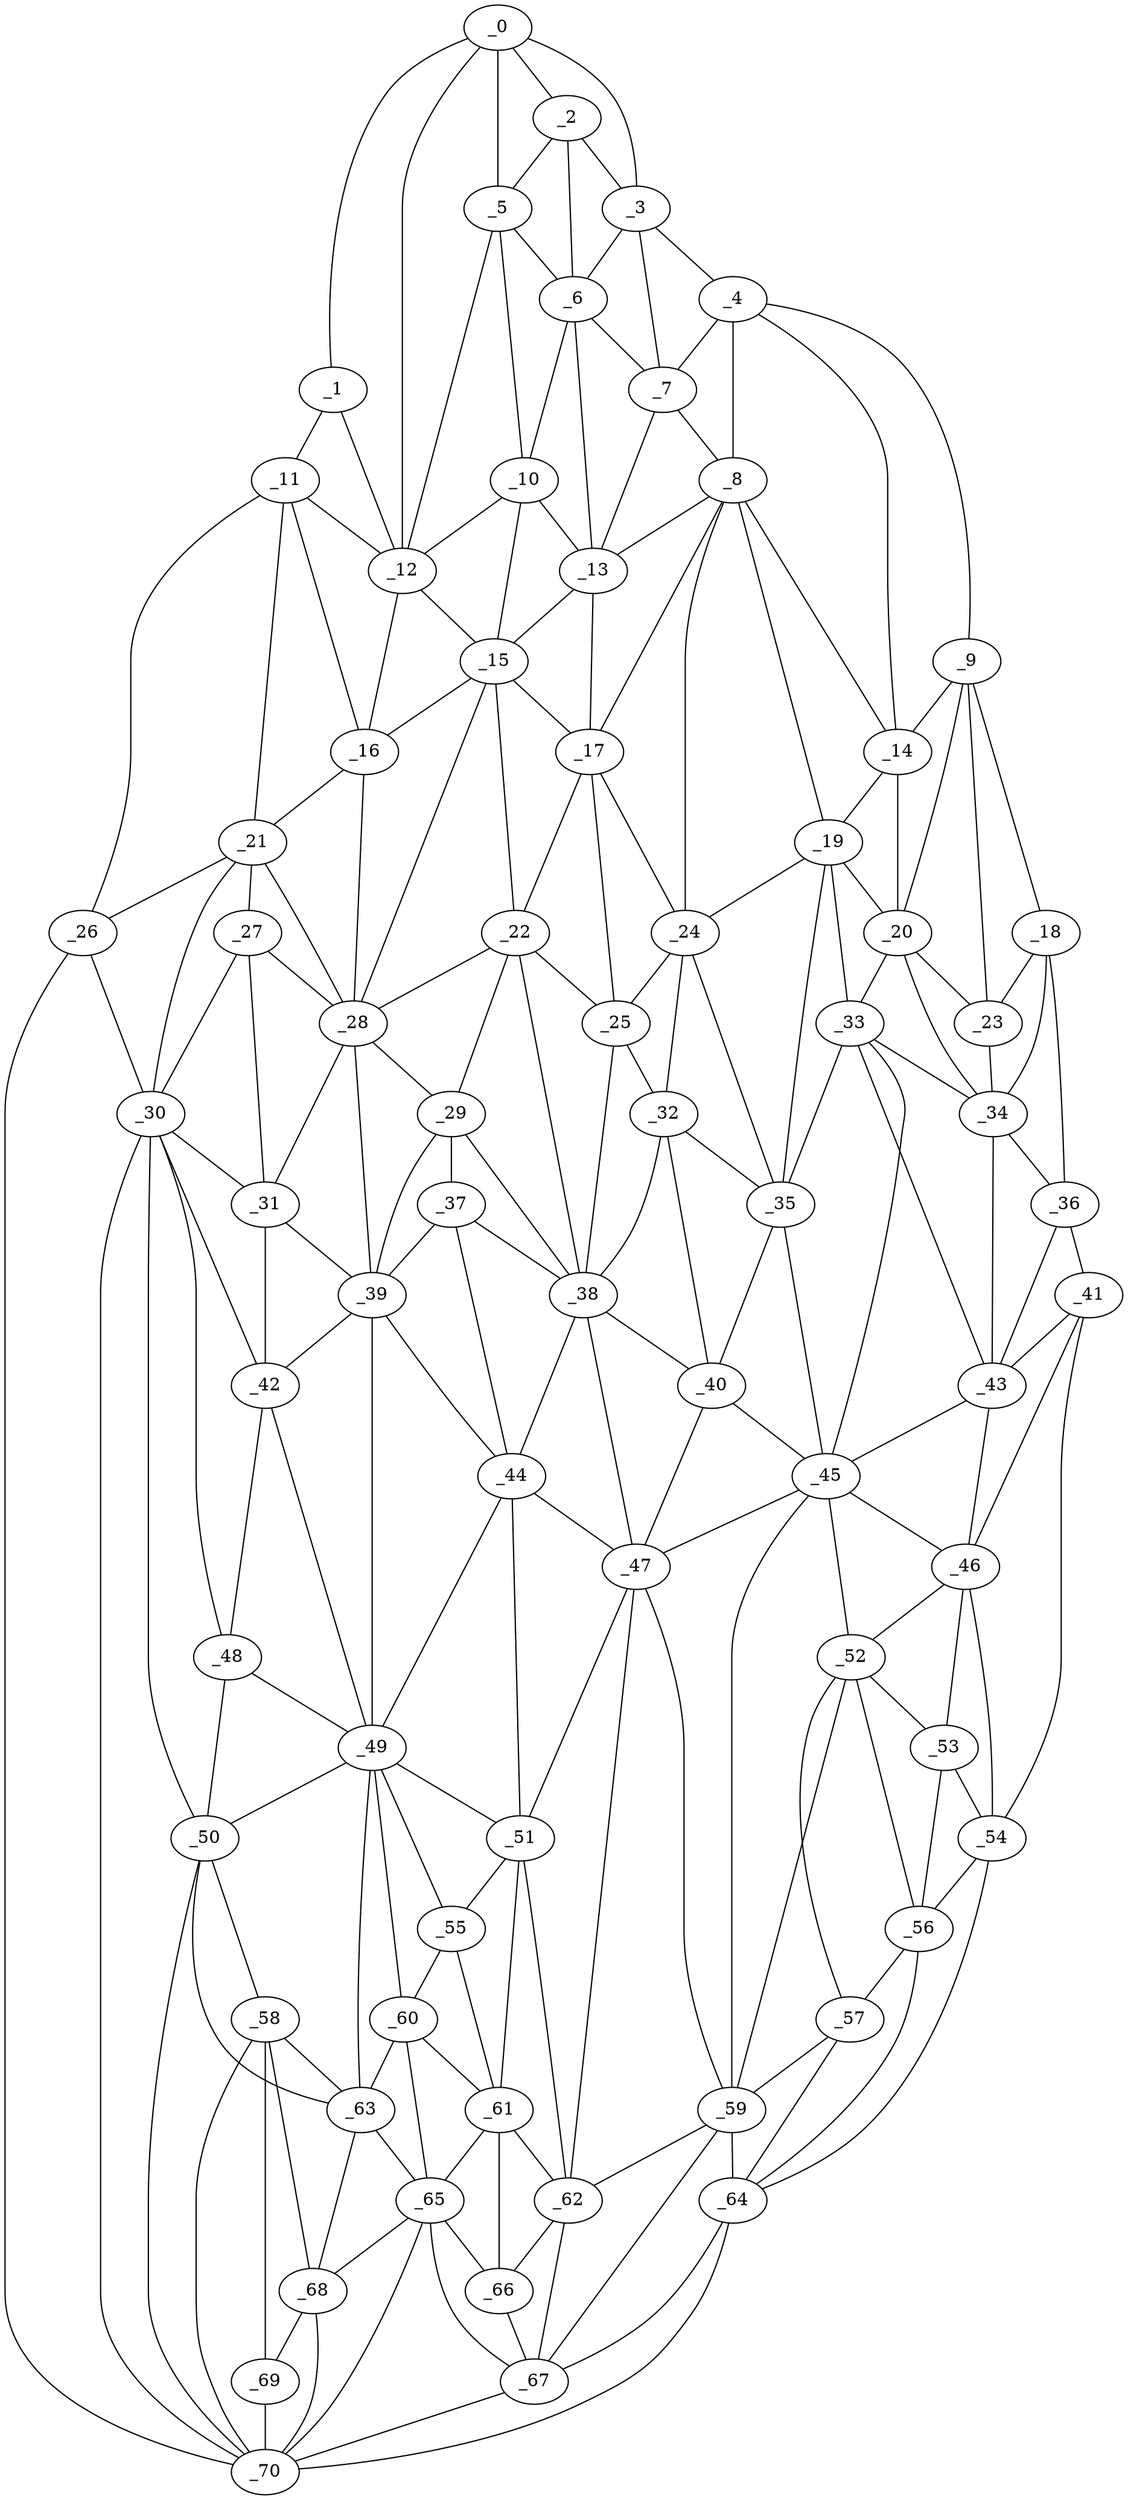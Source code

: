graph "obj81__210.gxl" {
	_0	 [x=20,
		y=18];
	_1	 [x=28,
		y=14];
	_0 -- _1	 [valence=1];
	_2	 [x=29,
		y=65];
	_0 -- _2	 [valence=2];
	_3	 [x=30,
		y=75];
	_0 -- _3	 [valence=1];
	_5	 [x=39,
		y=53];
	_0 -- _5	 [valence=2];
	_12	 [x=52,
		y=37];
	_0 -- _12	 [valence=1];
	_11	 [x=52,
		y=3];
	_1 -- _11	 [valence=1];
	_1 -- _12	 [valence=2];
	_2 -- _3	 [valence=2];
	_2 -- _5	 [valence=2];
	_6	 [x=39,
		y=65];
	_2 -- _6	 [valence=2];
	_4	 [x=38,
		y=103];
	_3 -- _4	 [valence=1];
	_3 -- _6	 [valence=1];
	_7	 [x=43,
		y=81];
	_3 -- _7	 [valence=2];
	_4 -- _7	 [valence=2];
	_8	 [x=48,
		y=87];
	_4 -- _8	 [valence=2];
	_9	 [x=48,
		y=117];
	_4 -- _9	 [valence=1];
	_14	 [x=52,
		y=96];
	_4 -- _14	 [valence=2];
	_5 -- _6	 [valence=1];
	_10	 [x=51,
		y=57];
	_5 -- _10	 [valence=2];
	_5 -- _12	 [valence=2];
	_6 -- _7	 [valence=1];
	_6 -- _10	 [valence=1];
	_13	 [x=52,
		y=70];
	_6 -- _13	 [valence=2];
	_7 -- _8	 [valence=2];
	_7 -- _13	 [valence=2];
	_8 -- _13	 [valence=2];
	_8 -- _14	 [valence=2];
	_17	 [x=61,
		y=70];
	_8 -- _17	 [valence=2];
	_19	 [x=62,
		y=94];
	_8 -- _19	 [valence=2];
	_24	 [x=65,
		y=88];
	_8 -- _24	 [valence=1];
	_9 -- _14	 [valence=2];
	_18	 [x=61,
		y=121];
	_9 -- _18	 [valence=1];
	_20	 [x=62,
		y=109];
	_9 -- _20	 [valence=2];
	_23	 [x=64,
		y=114];
	_9 -- _23	 [valence=2];
	_10 -- _12	 [valence=1];
	_10 -- _13	 [valence=2];
	_15	 [x=55,
		y=56];
	_10 -- _15	 [valence=1];
	_11 -- _12	 [valence=1];
	_16	 [x=58,
		y=38];
	_11 -- _16	 [valence=2];
	_21	 [x=64,
		y=37];
	_11 -- _21	 [valence=1];
	_26	 [x=69,
		y=3];
	_11 -- _26	 [valence=1];
	_12 -- _15	 [valence=2];
	_12 -- _16	 [valence=2];
	_13 -- _15	 [valence=2];
	_13 -- _17	 [valence=2];
	_14 -- _19	 [valence=2];
	_14 -- _20	 [valence=1];
	_15 -- _16	 [valence=2];
	_15 -- _17	 [valence=2];
	_22	 [x=64,
		y=60];
	_15 -- _22	 [valence=2];
	_28	 [x=69,
		y=50];
	_15 -- _28	 [valence=2];
	_16 -- _21	 [valence=1];
	_16 -- _28	 [valence=2];
	_17 -- _22	 [valence=2];
	_17 -- _24	 [valence=2];
	_25	 [x=68,
		y=78];
	_17 -- _25	 [valence=2];
	_18 -- _23	 [valence=1];
	_34	 [x=76,
		y=116];
	_18 -- _34	 [valence=2];
	_36	 [x=79,
		y=122];
	_18 -- _36	 [valence=1];
	_19 -- _20	 [valence=2];
	_19 -- _24	 [valence=2];
	_33	 [x=76,
		y=100];
	_19 -- _33	 [valence=2];
	_35	 [x=78,
		y=93];
	_19 -- _35	 [valence=2];
	_20 -- _23	 [valence=1];
	_20 -- _33	 [valence=2];
	_20 -- _34	 [valence=2];
	_21 -- _26	 [valence=1];
	_27	 [x=69,
		y=38];
	_21 -- _27	 [valence=1];
	_21 -- _28	 [valence=2];
	_30	 [x=75,
		y=6];
	_21 -- _30	 [valence=2];
	_22 -- _25	 [valence=2];
	_22 -- _28	 [valence=1];
	_29	 [x=71,
		y=54];
	_22 -- _29	 [valence=1];
	_38	 [x=83,
		y=63];
	_22 -- _38	 [valence=2];
	_23 -- _34	 [valence=2];
	_24 -- _25	 [valence=2];
	_32	 [x=76,
		y=82];
	_24 -- _32	 [valence=1];
	_24 -- _35	 [valence=2];
	_25 -- _32	 [valence=2];
	_25 -- _38	 [valence=1];
	_26 -- _30	 [valence=1];
	_70	 [x=125,
		y=17];
	_26 -- _70	 [valence=1];
	_27 -- _28	 [valence=2];
	_27 -- _30	 [valence=2];
	_31	 [x=76,
		y=37];
	_27 -- _31	 [valence=1];
	_28 -- _29	 [valence=2];
	_28 -- _31	 [valence=2];
	_39	 [x=84,
		y=47];
	_28 -- _39	 [valence=1];
	_37	 [x=82,
		y=55];
	_29 -- _37	 [valence=1];
	_29 -- _38	 [valence=2];
	_29 -- _39	 [valence=1];
	_30 -- _31	 [valence=2];
	_42	 [x=87,
		y=38];
	_30 -- _42	 [valence=2];
	_48	 [x=99,
		y=38];
	_30 -- _48	 [valence=2];
	_50	 [x=102,
		y=37];
	_30 -- _50	 [valence=2];
	_30 -- _70	 [valence=1];
	_31 -- _39	 [valence=2];
	_31 -- _42	 [valence=2];
	_32 -- _35	 [valence=2];
	_32 -- _38	 [valence=1];
	_40	 [x=86,
		y=85];
	_32 -- _40	 [valence=1];
	_33 -- _34	 [valence=2];
	_33 -- _35	 [valence=2];
	_43	 [x=88,
		y=116];
	_33 -- _43	 [valence=2];
	_45	 [x=92,
		y=96];
	_33 -- _45	 [valence=2];
	_34 -- _36	 [valence=1];
	_34 -- _43	 [valence=1];
	_35 -- _40	 [valence=2];
	_35 -- _45	 [valence=2];
	_41	 [x=86,
		y=122];
	_36 -- _41	 [valence=1];
	_36 -- _43	 [valence=2];
	_37 -- _38	 [valence=2];
	_37 -- _39	 [valence=2];
	_44	 [x=90,
		y=60];
	_37 -- _44	 [valence=1];
	_38 -- _40	 [valence=1];
	_38 -- _44	 [valence=1];
	_47	 [x=96,
		y=73];
	_38 -- _47	 [valence=2];
	_39 -- _42	 [valence=1];
	_39 -- _44	 [valence=2];
	_49	 [x=99,
		y=50];
	_39 -- _49	 [valence=2];
	_40 -- _45	 [valence=1];
	_40 -- _47	 [valence=2];
	_41 -- _43	 [valence=2];
	_46	 [x=95,
		y=113];
	_41 -- _46	 [valence=2];
	_54	 [x=106,
		y=119];
	_41 -- _54	 [valence=1];
	_42 -- _48	 [valence=1];
	_42 -- _49	 [valence=1];
	_43 -- _45	 [valence=1];
	_43 -- _46	 [valence=2];
	_44 -- _47	 [valence=1];
	_44 -- _49	 [valence=1];
	_51	 [x=102,
		y=69];
	_44 -- _51	 [valence=2];
	_45 -- _46	 [valence=2];
	_45 -- _47	 [valence=2];
	_52	 [x=102,
		y=100];
	_45 -- _52	 [valence=2];
	_59	 [x=111,
		y=92];
	_45 -- _59	 [valence=2];
	_46 -- _52	 [valence=2];
	_53	 [x=102,
		y=112];
	_46 -- _53	 [valence=2];
	_46 -- _54	 [valence=2];
	_47 -- _51	 [valence=1];
	_47 -- _59	 [valence=1];
	_62	 [x=115,
		y=80];
	_47 -- _62	 [valence=2];
	_48 -- _49	 [valence=2];
	_48 -- _50	 [valence=1];
	_49 -- _50	 [valence=1];
	_49 -- _51	 [valence=1];
	_55	 [x=107,
		y=66];
	_49 -- _55	 [valence=1];
	_60	 [x=114,
		y=56];
	_49 -- _60	 [valence=2];
	_63	 [x=116,
		y=43];
	_49 -- _63	 [valence=2];
	_58	 [x=111,
		y=35];
	_50 -- _58	 [valence=2];
	_50 -- _63	 [valence=2];
	_50 -- _70	 [valence=2];
	_51 -- _55	 [valence=2];
	_61	 [x=114,
		y=69];
	_51 -- _61	 [valence=2];
	_51 -- _62	 [valence=2];
	_52 -- _53	 [valence=2];
	_56	 [x=108,
		y=113];
	_52 -- _56	 [valence=2];
	_57	 [x=109,
		y=98];
	_52 -- _57	 [valence=1];
	_52 -- _59	 [valence=1];
	_53 -- _54	 [valence=2];
	_53 -- _56	 [valence=2];
	_54 -- _56	 [valence=2];
	_64	 [x=118,
		y=114];
	_54 -- _64	 [valence=1];
	_55 -- _60	 [valence=2];
	_55 -- _61	 [valence=1];
	_56 -- _57	 [valence=2];
	_56 -- _64	 [valence=1];
	_57 -- _59	 [valence=2];
	_57 -- _64	 [valence=1];
	_58 -- _63	 [valence=2];
	_68	 [x=122,
		y=29];
	_58 -- _68	 [valence=2];
	_69	 [x=123,
		y=24];
	_58 -- _69	 [valence=1];
	_58 -- _70	 [valence=2];
	_59 -- _62	 [valence=1];
	_59 -- _64	 [valence=2];
	_67	 [x=120,
		y=82];
	_59 -- _67	 [valence=2];
	_60 -- _61	 [valence=1];
	_60 -- _63	 [valence=2];
	_65	 [x=119,
		y=54];
	_60 -- _65	 [valence=2];
	_61 -- _62	 [valence=1];
	_61 -- _65	 [valence=1];
	_66	 [x=119,
		y=72];
	_61 -- _66	 [valence=2];
	_62 -- _66	 [valence=2];
	_62 -- _67	 [valence=2];
	_63 -- _65	 [valence=1];
	_63 -- _68	 [valence=1];
	_64 -- _67	 [valence=2];
	_64 -- _70	 [valence=1];
	_65 -- _66	 [valence=2];
	_65 -- _67	 [valence=1];
	_65 -- _68	 [valence=2];
	_65 -- _70	 [valence=2];
	_66 -- _67	 [valence=2];
	_67 -- _70	 [valence=1];
	_68 -- _69	 [valence=2];
	_68 -- _70	 [valence=2];
	_69 -- _70	 [valence=2];
}
